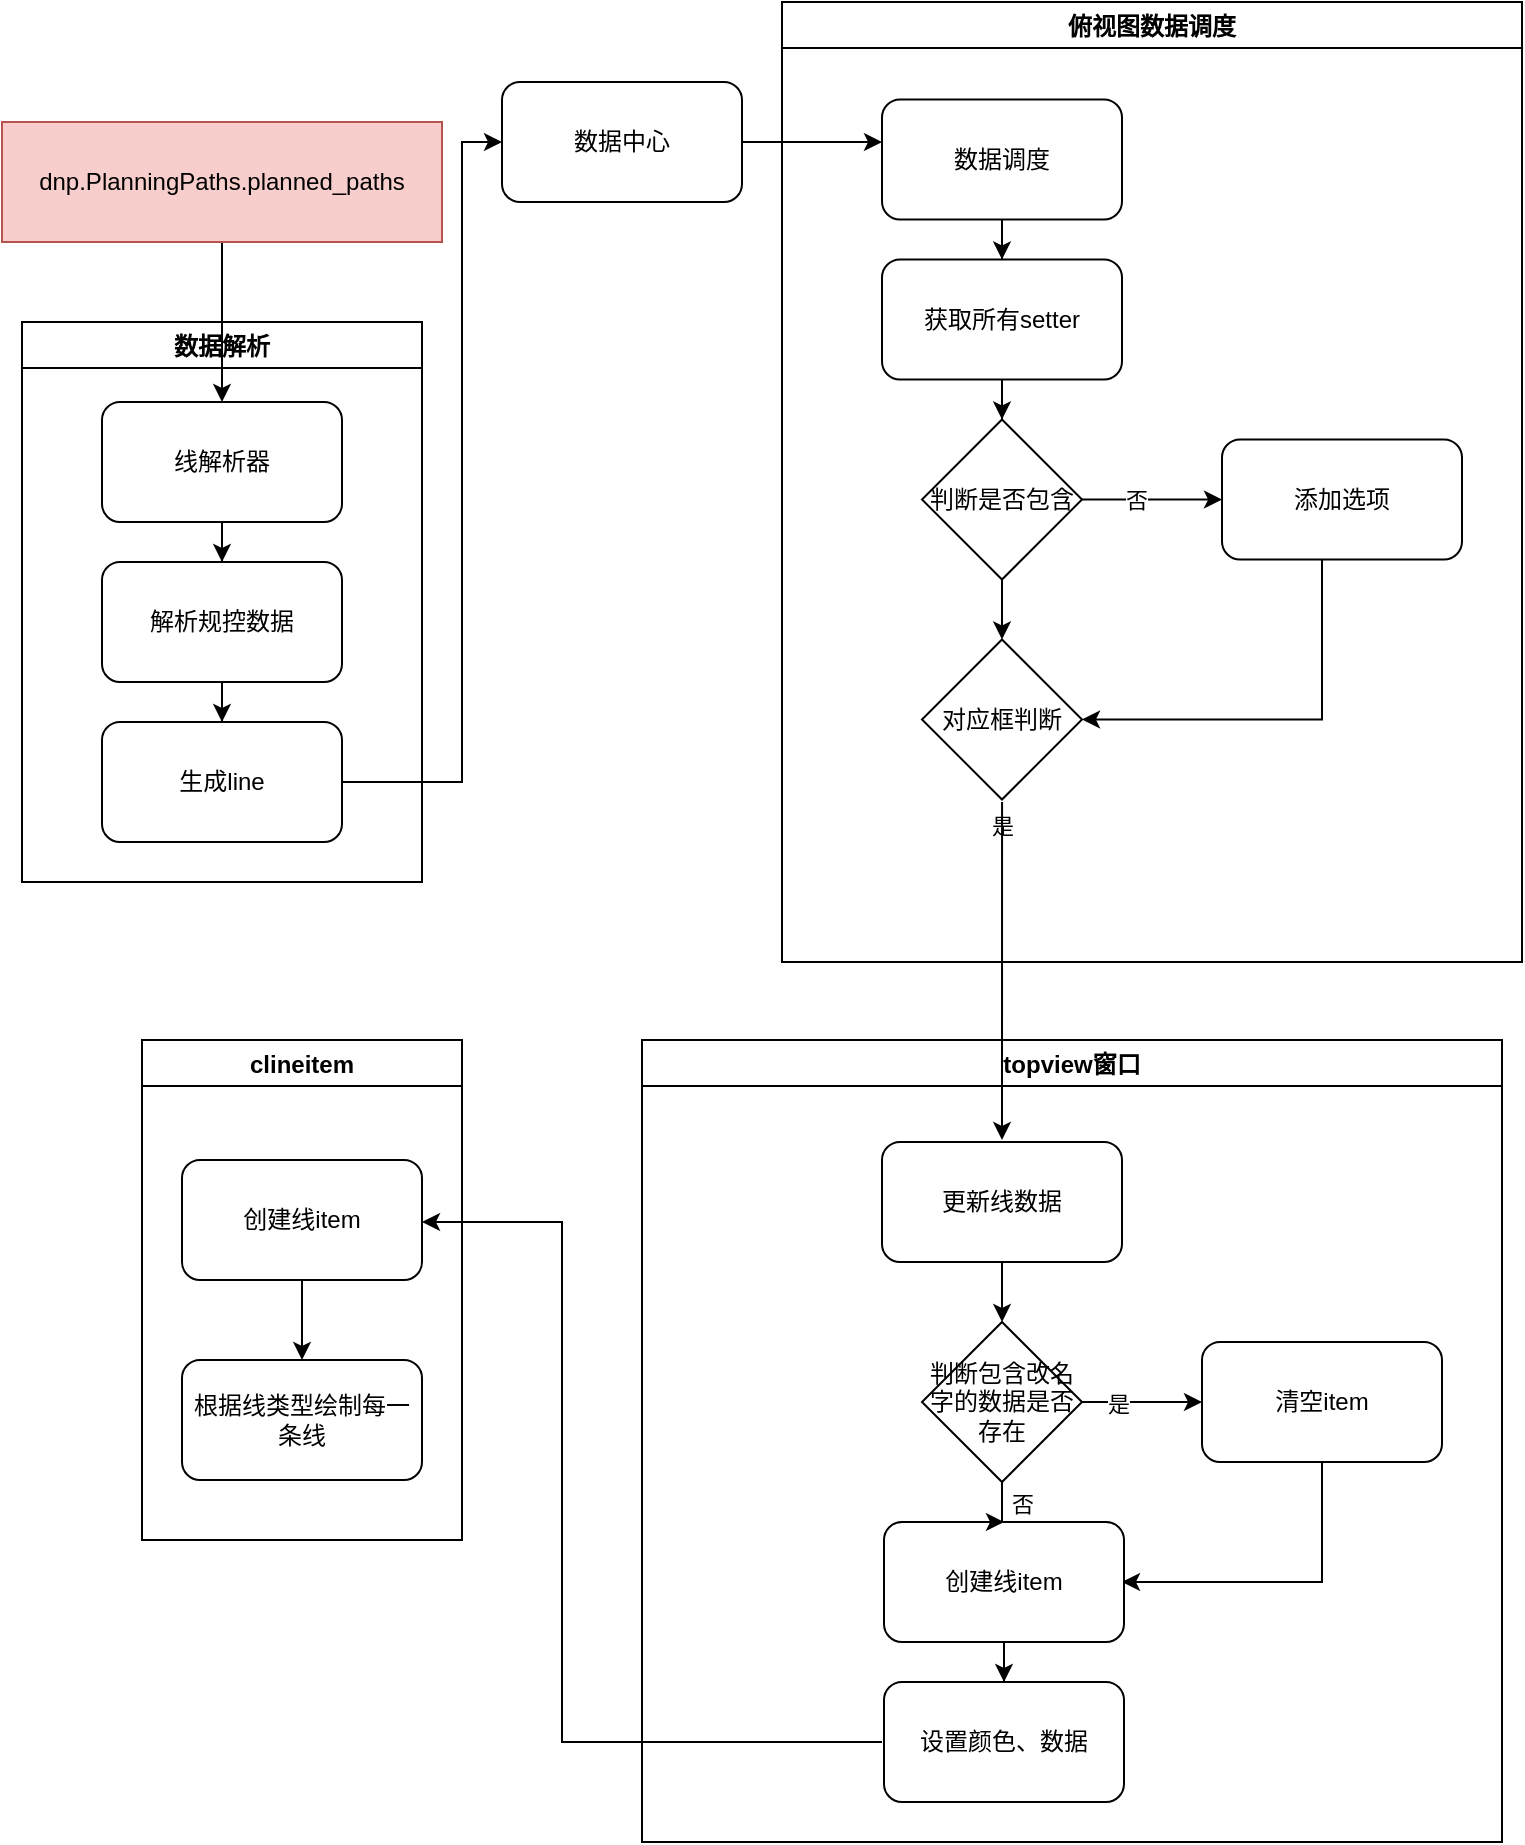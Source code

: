 <mxfile version="20.3.0" type="device" pages="2"><diagram id="wKs4xBM1E5FEQgOxc7Vj" name="数据流"><mxGraphModel dx="2031" dy="1224" grid="1" gridSize="10" guides="1" tooltips="1" connect="1" arrows="1" fold="1" page="1" pageScale="1" pageWidth="827" pageHeight="1169" math="0" shadow="0"><root><mxCell id="0"/><mxCell id="1" parent="0"/><mxCell id="cgB7g8GQFpRcu9qFUmEs-4" value="数据解析" style="swimlane;startSize=23;" parent="1" vertex="1"><mxGeometry x="40" y="200" width="200" height="280" as="geometry"/></mxCell><mxCell id="CYRReroR7-Jlr6k-MlOR-2" value="" style="edgeStyle=orthogonalEdgeStyle;rounded=0;orthogonalLoop=1;jettySize=auto;html=1;entryX=0.5;entryY=0;entryDx=0;entryDy=0;" parent="cgB7g8GQFpRcu9qFUmEs-4" source="cgB7g8GQFpRcu9qFUmEs-3" target="cgB7g8GQFpRcu9qFUmEs-24" edge="1"><mxGeometry relative="1" as="geometry"><mxPoint x="100.034" y="120.034" as="targetPoint"/></mxGeometry></mxCell><mxCell id="cgB7g8GQFpRcu9qFUmEs-3" value="线解析器" style="rounded=1;whiteSpace=wrap;html=1;" parent="cgB7g8GQFpRcu9qFUmEs-4" vertex="1"><mxGeometry x="40" y="40" width="120" height="60" as="geometry"/></mxCell><mxCell id="cgB7g8GQFpRcu9qFUmEs-7" value="生成line" style="rounded=1;whiteSpace=wrap;html=1;" parent="cgB7g8GQFpRcu9qFUmEs-4" vertex="1"><mxGeometry x="40" y="200" width="120" height="60" as="geometry"/></mxCell><mxCell id="cgB7g8GQFpRcu9qFUmEs-35" value="" style="edgeStyle=orthogonalEdgeStyle;rounded=0;orthogonalLoop=1;jettySize=auto;html=1;" parent="cgB7g8GQFpRcu9qFUmEs-4" edge="1"><mxGeometry relative="1" as="geometry"><mxPoint x="580" y="340" as="sourcePoint"/></mxGeometry></mxCell><mxCell id="gKgdDD73ei8R2iW5e0tU-3" style="edgeStyle=orthogonalEdgeStyle;rounded=0;orthogonalLoop=1;jettySize=auto;html=1;entryX=0.5;entryY=0;entryDx=0;entryDy=0;" parent="cgB7g8GQFpRcu9qFUmEs-4" source="cgB7g8GQFpRcu9qFUmEs-24" target="cgB7g8GQFpRcu9qFUmEs-7" edge="1"><mxGeometry relative="1" as="geometry"/></mxCell><mxCell id="cgB7g8GQFpRcu9qFUmEs-24" value="解析规控数据" style="rounded=1;whiteSpace=wrap;html=1;" parent="cgB7g8GQFpRcu9qFUmEs-4" vertex="1"><mxGeometry x="40" y="120" width="120" height="60" as="geometry"/></mxCell><mxCell id="cgB7g8GQFpRcu9qFUmEs-39" value="" style="edgeStyle=orthogonalEdgeStyle;rounded=0;orthogonalLoop=1;jettySize=auto;html=1;" parent="cgB7g8GQFpRcu9qFUmEs-4" edge="1"><mxGeometry relative="1" as="geometry"><mxPoint x="580" y="420" as="sourcePoint"/></mxGeometry></mxCell><mxCell id="cgB7g8GQFpRcu9qFUmEs-44" value="" style="edgeStyle=orthogonalEdgeStyle;rounded=0;orthogonalLoop=1;jettySize=auto;html=1;" parent="cgB7g8GQFpRcu9qFUmEs-4" edge="1"><mxGeometry relative="1" as="geometry"><mxPoint x="580" y="500" as="sourcePoint"/></mxGeometry></mxCell><mxCell id="cgB7g8GQFpRcu9qFUmEs-49" value="" style="edgeStyle=orthogonalEdgeStyle;rounded=0;orthogonalLoop=1;jettySize=auto;html=1;" parent="cgB7g8GQFpRcu9qFUmEs-4" edge="1"><mxGeometry relative="1" as="geometry"><mxPoint x="580" y="580" as="sourcePoint"/></mxGeometry></mxCell><mxCell id="cgB7g8GQFpRcu9qFUmEs-69" value="" style="edgeStyle=orthogonalEdgeStyle;rounded=0;orthogonalLoop=1;jettySize=auto;html=1;" parent="cgB7g8GQFpRcu9qFUmEs-4" edge="1"><mxGeometry relative="1" as="geometry"><mxPoint x="1060" y="180.0" as="sourcePoint"/></mxGeometry></mxCell><mxCell id="cgB7g8GQFpRcu9qFUmEs-73" value="" style="edgeStyle=orthogonalEdgeStyle;rounded=0;orthogonalLoop=1;jettySize=auto;html=1;" parent="cgB7g8GQFpRcu9qFUmEs-4" edge="1"><mxGeometry relative="1" as="geometry"><mxPoint x="1060" y="300.0" as="sourcePoint"/></mxGeometry></mxCell><mxCell id="cgB7g8GQFpRcu9qFUmEs-155" value="俯视图数据调度" style="swimlane;" parent="1" vertex="1"><mxGeometry x="420" y="40" width="370" height="480" as="geometry"/></mxCell><mxCell id="7lfbAGCHsppOqSbseAYG-3" value="判断是否包含" style="rhombus;whiteSpace=wrap;html=1;" parent="cgB7g8GQFpRcu9qFUmEs-155" vertex="1"><mxGeometry x="70" y="208.75" width="80" height="80" as="geometry"/></mxCell><mxCell id="7lfbAGCHsppOqSbseAYG-5" value="添加选项" style="rounded=1;whiteSpace=wrap;html=1;" parent="cgB7g8GQFpRcu9qFUmEs-155" vertex="1"><mxGeometry x="220" y="218.75" width="120" height="60" as="geometry"/></mxCell><mxCell id="7lfbAGCHsppOqSbseAYG-6" value="对应框判断" style="rhombus;whiteSpace=wrap;html=1;" parent="cgB7g8GQFpRcu9qFUmEs-155" vertex="1"><mxGeometry x="70" y="318.75" width="80" height="80" as="geometry"/></mxCell><mxCell id="7lfbAGCHsppOqSbseAYG-2" value="" style="edgeStyle=orthogonalEdgeStyle;rounded=0;orthogonalLoop=1;jettySize=auto;html=1;" parent="cgB7g8GQFpRcu9qFUmEs-155" source="7lfbAGCHsppOqSbseAYG-3" target="7lfbAGCHsppOqSbseAYG-6" edge="1"><mxGeometry relative="1" as="geometry"><mxPoint x="-610" y="258.75" as="targetPoint"/></mxGeometry></mxCell><mxCell id="7lfbAGCHsppOqSbseAYG-4" style="edgeStyle=orthogonalEdgeStyle;rounded=0;orthogonalLoop=1;jettySize=auto;html=1;entryX=1;entryY=0.5;entryDx=0;entryDy=0;" parent="cgB7g8GQFpRcu9qFUmEs-155" source="7lfbAGCHsppOqSbseAYG-5" target="7lfbAGCHsppOqSbseAYG-6" edge="1"><mxGeometry relative="1" as="geometry"><mxPoint x="-570.0" y="298.75" as="targetPoint"/><Array as="points"><mxPoint x="270" y="358.75"/></Array></mxGeometry></mxCell><mxCell id="7lfbAGCHsppOqSbseAYG-7" style="edgeStyle=orthogonalEdgeStyle;rounded=0;orthogonalLoop=1;jettySize=auto;html=1;entryX=0.5;entryY=0;entryDx=0;entryDy=0;" parent="cgB7g8GQFpRcu9qFUmEs-155" source="7lfbAGCHsppOqSbseAYG-8" target="7lfbAGCHsppOqSbseAYG-3" edge="1"><mxGeometry relative="1" as="geometry"/></mxCell><mxCell id="7lfbAGCHsppOqSbseAYG-8" value="获取所有setter" style="rounded=1;whiteSpace=wrap;html=1;" parent="cgB7g8GQFpRcu9qFUmEs-155" vertex="1"><mxGeometry x="50" y="128.75" width="120" height="60" as="geometry"/></mxCell><mxCell id="7lfbAGCHsppOqSbseAYG-9" value="数据调度" style="rounded=1;whiteSpace=wrap;html=1;" parent="cgB7g8GQFpRcu9qFUmEs-155" vertex="1"><mxGeometry x="50" y="48.75" width="120" height="60" as="geometry"/></mxCell><mxCell id="7lfbAGCHsppOqSbseAYG-1" style="edgeStyle=orthogonalEdgeStyle;rounded=0;orthogonalLoop=1;jettySize=auto;html=1;exitX=0.5;exitY=1;exitDx=0;exitDy=0;" parent="cgB7g8GQFpRcu9qFUmEs-155" source="7lfbAGCHsppOqSbseAYG-9" target="7lfbAGCHsppOqSbseAYG-8" edge="1"><mxGeometry relative="1" as="geometry"><mxPoint x="-670" y="58.75" as="sourcePoint"/><Array as="points"/></mxGeometry></mxCell><mxCell id="7lfbAGCHsppOqSbseAYG-10" style="edgeStyle=orthogonalEdgeStyle;rounded=0;orthogonalLoop=1;jettySize=auto;html=1;" parent="cgB7g8GQFpRcu9qFUmEs-155" source="7lfbAGCHsppOqSbseAYG-3" edge="1"><mxGeometry relative="1" as="geometry"><mxPoint x="220" y="248.75" as="targetPoint"/><Array as="points"><mxPoint x="220" y="248.75"/></Array></mxGeometry></mxCell><mxCell id="7lfbAGCHsppOqSbseAYG-11" value="否" style="edgeLabel;html=1;align=center;verticalAlign=middle;resizable=0;points=[];" parent="7lfbAGCHsppOqSbseAYG-10" vertex="1" connectable="0"><mxGeometry x="-0.229" relative="1" as="geometry"><mxPoint as="offset"/></mxGeometry></mxCell><mxCell id="7lfbAGCHsppOqSbseAYG-12" value="是" style="edgeLabel;html=1;align=center;verticalAlign=middle;resizable=0;points=[];" parent="cgB7g8GQFpRcu9qFUmEs-155" vertex="1" connectable="0"><mxGeometry x="110" y="411.25" as="geometry"/></mxCell><mxCell id="cgB7g8GQFpRcu9qFUmEs-160" value="topview窗口" style="swimlane;" parent="1" vertex="1"><mxGeometry x="350" y="559" width="430" height="401" as="geometry"/></mxCell><mxCell id="7lfbAGCHsppOqSbseAYG-24" value="" style="edgeStyle=orthogonalEdgeStyle;rounded=0;orthogonalLoop=1;jettySize=auto;html=1;" parent="cgB7g8GQFpRcu9qFUmEs-160" source="7lfbAGCHsppOqSbseAYG-25" edge="1"><mxGeometry relative="1" as="geometry"><mxPoint x="180.037" y="141" as="targetPoint"/></mxGeometry></mxCell><mxCell id="7lfbAGCHsppOqSbseAYG-25" value="更新线数据" style="rounded=1;whiteSpace=wrap;html=1;" parent="cgB7g8GQFpRcu9qFUmEs-160" vertex="1"><mxGeometry x="120" y="51" width="120" height="60" as="geometry"/></mxCell><mxCell id="7lfbAGCHsppOqSbseAYG-28" value="判断包含改名字的数据是否存在" style="rhombus;whiteSpace=wrap;html=1;" parent="cgB7g8GQFpRcu9qFUmEs-160" vertex="1"><mxGeometry x="140" y="141" width="80" height="80" as="geometry"/></mxCell><mxCell id="7lfbAGCHsppOqSbseAYG-29" style="edgeStyle=orthogonalEdgeStyle;rounded=0;orthogonalLoop=1;jettySize=auto;html=1;entryX=1;entryY=0.5;entryDx=0;entryDy=0;" parent="cgB7g8GQFpRcu9qFUmEs-160" source="7lfbAGCHsppOqSbseAYG-30" edge="1"><mxGeometry relative="1" as="geometry"><Array as="points"><mxPoint x="340" y="271"/></Array><mxPoint x="240" y="271" as="targetPoint"/></mxGeometry></mxCell><mxCell id="7lfbAGCHsppOqSbseAYG-30" value="清空item" style="rounded=1;whiteSpace=wrap;html=1;" parent="cgB7g8GQFpRcu9qFUmEs-160" vertex="1"><mxGeometry x="280" y="151" width="120" height="60" as="geometry"/></mxCell><mxCell id="7lfbAGCHsppOqSbseAYG-32" value="创建线item" style="whiteSpace=wrap;html=1;rounded=1;" parent="cgB7g8GQFpRcu9qFUmEs-160" vertex="1"><mxGeometry x="121" y="241" width="120" height="60" as="geometry"/></mxCell><mxCell id="7lfbAGCHsppOqSbseAYG-26" value="" style="edgeStyle=orthogonalEdgeStyle;rounded=0;orthogonalLoop=1;jettySize=auto;html=1;entryX=0.5;entryY=0;entryDx=0;entryDy=0;" parent="cgB7g8GQFpRcu9qFUmEs-160" source="7lfbAGCHsppOqSbseAYG-28" target="7lfbAGCHsppOqSbseAYG-32" edge="1"><mxGeometry relative="1" as="geometry"><mxPoint x="-600" y="-349" as="targetPoint"/></mxGeometry></mxCell><mxCell id="7lfbAGCHsppOqSbseAYG-27" value="否" style="edgeLabel;html=1;align=center;verticalAlign=middle;resizable=0;points=[];" parent="7lfbAGCHsppOqSbseAYG-26" vertex="1" connectable="0"><mxGeometry x="0.094" y="-1" relative="1" as="geometry"><mxPoint x="11" y="-1" as="offset"/></mxGeometry></mxCell><mxCell id="7lfbAGCHsppOqSbseAYG-33" value="设置颜色、数据" style="whiteSpace=wrap;html=1;rounded=1;" parent="cgB7g8GQFpRcu9qFUmEs-160" vertex="1"><mxGeometry x="121" y="321" width="120" height="60" as="geometry"/></mxCell><mxCell id="7lfbAGCHsppOqSbseAYG-31" value="" style="edgeStyle=orthogonalEdgeStyle;rounded=0;orthogonalLoop=1;jettySize=auto;html=1;" parent="cgB7g8GQFpRcu9qFUmEs-160" source="7lfbAGCHsppOqSbseAYG-32" target="7lfbAGCHsppOqSbseAYG-33" edge="1"><mxGeometry relative="1" as="geometry"/></mxCell><mxCell id="7lfbAGCHsppOqSbseAYG-34" style="edgeStyle=orthogonalEdgeStyle;rounded=0;orthogonalLoop=1;jettySize=auto;html=1;" parent="cgB7g8GQFpRcu9qFUmEs-160" source="7lfbAGCHsppOqSbseAYG-28" edge="1"><mxGeometry relative="1" as="geometry"><mxPoint x="280" y="181" as="targetPoint"/></mxGeometry></mxCell><mxCell id="7lfbAGCHsppOqSbseAYG-35" value="是" style="edgeLabel;html=1;align=center;verticalAlign=middle;resizable=0;points=[];" parent="7lfbAGCHsppOqSbseAYG-34" vertex="1" connectable="0"><mxGeometry x="-0.398" y="-1" relative="1" as="geometry"><mxPoint as="offset"/></mxGeometry></mxCell><mxCell id="SZ2R8atkCPtGuQi-vfej-3" style="edgeStyle=orthogonalEdgeStyle;rounded=0;orthogonalLoop=1;jettySize=auto;html=1;entryX=0;entryY=0.5;entryDx=0;entryDy=0;" parent="1" source="cgB7g8GQFpRcu9qFUmEs-1" edge="1"><mxGeometry relative="1" as="geometry"><mxPoint x="470" y="110" as="targetPoint"/></mxGeometry></mxCell><mxCell id="cgB7g8GQFpRcu9qFUmEs-1" value="数据中心" style="rounded=1;whiteSpace=wrap;html=1;" parent="1" vertex="1"><mxGeometry x="280" y="80" width="120" height="60" as="geometry"/></mxCell><mxCell id="SZ2R8atkCPtGuQi-vfej-2" style="edgeStyle=orthogonalEdgeStyle;rounded=0;orthogonalLoop=1;jettySize=auto;html=1;entryX=0;entryY=0.5;entryDx=0;entryDy=0;" parent="1" source="cgB7g8GQFpRcu9qFUmEs-7" target="cgB7g8GQFpRcu9qFUmEs-1" edge="1"><mxGeometry relative="1" as="geometry"><Array as="points"><mxPoint x="260" y="430"/><mxPoint x="260" y="110"/></Array></mxGeometry></mxCell><mxCell id="SZ2R8atkCPtGuQi-vfej-26" style="edgeStyle=orthogonalEdgeStyle;rounded=0;orthogonalLoop=1;jettySize=auto;html=1;entryX=0.5;entryY=0;entryDx=0;entryDy=0;" parent="1" edge="1"><mxGeometry relative="1" as="geometry"><Array as="points"><mxPoint x="530" y="600"/><mxPoint x="530" y="600"/></Array><mxPoint x="530.034" y="439.966" as="sourcePoint"/><mxPoint x="530" y="609" as="targetPoint"/></mxGeometry></mxCell><mxCell id="SZ2R8atkCPtGuQi-vfej-78" value="clineitem" style="swimlane;" parent="1" vertex="1"><mxGeometry x="100" y="559" width="160" height="250" as="geometry"/></mxCell><mxCell id="SZ2R8atkCPtGuQi-vfej-81" value="根据线类型绘制每一条线" style="rounded=1;whiteSpace=wrap;html=1;" parent="SZ2R8atkCPtGuQi-vfej-78" vertex="1"><mxGeometry x="20" y="160" width="120" height="60" as="geometry"/></mxCell><mxCell id="SZ2R8atkCPtGuQi-vfej-65" value="创建线item" style="whiteSpace=wrap;html=1;rounded=1;" parent="SZ2R8atkCPtGuQi-vfej-78" vertex="1"><mxGeometry x="20" y="60" width="120" height="60" as="geometry"/></mxCell><mxCell id="SZ2R8atkCPtGuQi-vfej-80" value="" style="edgeStyle=orthogonalEdgeStyle;rounded=0;orthogonalLoop=1;jettySize=auto;html=1;" parent="SZ2R8atkCPtGuQi-vfej-78" source="SZ2R8atkCPtGuQi-vfej-65" edge="1"><mxGeometry relative="1" as="geometry"><mxPoint x="80" y="160" as="targetPoint"/></mxGeometry></mxCell><mxCell id="THndSFPReCb3ILP-tE_N-2" style="edgeStyle=orthogonalEdgeStyle;rounded=0;orthogonalLoop=1;jettySize=auto;html=1;" parent="1" edge="1"><mxGeometry relative="1" as="geometry"><mxPoint x="240" y="650" as="targetPoint"/><Array as="points"><mxPoint x="310" y="910"/><mxPoint x="310" y="650"/></Array><mxPoint x="470" y="910" as="sourcePoint"/></mxGeometry></mxCell><mxCell id="cC7ZIpgtEcSP1hXU4ENj-2" style="edgeStyle=orthogonalEdgeStyle;rounded=0;orthogonalLoop=1;jettySize=auto;html=1;entryX=0.5;entryY=0;entryDx=0;entryDy=0;" edge="1" parent="1" source="cC7ZIpgtEcSP1hXU4ENj-1" target="cgB7g8GQFpRcu9qFUmEs-3"><mxGeometry relative="1" as="geometry"/></mxCell><mxCell id="cC7ZIpgtEcSP1hXU4ENj-1" value="dnp.PlanningPaths.planned_paths" style="rounded=0;whiteSpace=wrap;html=1;fillColor=#f8cecc;strokeColor=#b85450;" vertex="1" parent="1"><mxGeometry x="30" y="100" width="220" height="60" as="geometry"/></mxCell></root></mxGraphModel></diagram><diagram id="-dxO4EFkFUeM4CMof0Gy" name="UML"><mxGraphModel dx="154" dy="591" grid="1" gridSize="10" guides="1" tooltips="1" connect="1" arrows="1" fold="1" page="1" pageScale="1" pageWidth="827" pageHeight="1169" math="0" shadow="0"><root><mxCell id="0"/><mxCell id="1" parent="0"/><mxCell id="YIN3ttakN9ycyUlRVVdC-21" style="edgeStyle=orthogonalEdgeStyle;rounded=0;orthogonalLoop=1;jettySize=auto;html=1;entryX=0;entryY=0.5;entryDx=0;entryDy=0;" parent="1" source="oqfy46Crojqr_4_Take_-9" target="YIN3ttakN9ycyUlRVVdC-10" edge="1"><mxGeometry relative="1" as="geometry"><Array as="points"><mxPoint x="1010" y="309"/></Array></mxGeometry></mxCell><mxCell id="K6nGS3s4bvnso6mPbOoK-8" value="离线" style="edgeLabel;html=1;align=center;verticalAlign=middle;resizable=0;points=[];" parent="YIN3ttakN9ycyUlRVVdC-21" vertex="1" connectable="0"><mxGeometry x="-0.44" relative="1" as="geometry"><mxPoint as="offset"/></mxGeometry></mxCell><mxCell id="oqfy46Crojqr_4_Take_-9" value="解析" style="swimlane;" parent="1" vertex="1"><mxGeometry x="880" y="50" width="520" height="150" as="geometry"/></mxCell><mxCell id="oqfy46Crojqr_4_Take_-10" value="CCamLineParser" style="swimlane;fontStyle=0;childLayout=stackLayout;horizontal=1;startSize=26;fillColor=#d5e8d4;horizontalStack=0;resizeParent=1;resizeParentMax=0;resizeLast=0;collapsible=1;marginBottom=0;strokeColor=#82b366;" parent="oqfy46Crojqr_4_Take_-9" vertex="1"><mxGeometry x="40" y="70" width="170" height="50" as="geometry"/></mxCell><mxCell id="oqfy46Crojqr_4_Take_-11" value="ParsePlanningPathLine（）" style="text;strokeColor=none;fillColor=none;align=left;verticalAlign=top;spacingLeft=4;spacingRight=4;overflow=hidden;rotatable=0;points=[[0,0.5],[1,0.5]];portConstraint=eastwest;" parent="oqfy46Crojqr_4_Take_-10" vertex="1"><mxGeometry y="26" width="170" height="24" as="geometry"/></mxCell><mxCell id="K6nGS3s4bvnso6mPbOoK-6" style="edgeStyle=orthogonalEdgeStyle;rounded=0;orthogonalLoop=1;jettySize=auto;html=1;entryX=1;entryY=0.5;entryDx=0;entryDy=0;exitX=0;exitY=0.5;exitDx=0;exitDy=0;" parent="oqfy46Crojqr_4_Take_-9" source="K6nGS3s4bvnso6mPbOoK-2" target="oqfy46Crojqr_4_Take_-11" edge="1"><mxGeometry relative="1" as="geometry"/></mxCell><mxCell id="K6nGS3s4bvnso6mPbOoK-1" value="CLineData" style="swimlane;fontStyle=0;childLayout=stackLayout;horizontal=1;startSize=26;fillColor=#d5e8d4;horizontalStack=0;resizeParent=1;resizeParentMax=0;resizeLast=0;collapsible=1;marginBottom=0;strokeColor=#82b366;" parent="oqfy46Crojqr_4_Take_-9" vertex="1"><mxGeometry x="280" y="70" width="181" height="50" as="geometry"/></mxCell><mxCell id="K6nGS3s4bvnso6mPbOoK-2" value="QVector&lt;CPointData&gt; points_" style="text;strokeColor=#82b366;fillColor=#d5e8d4;align=left;verticalAlign=top;spacingLeft=4;spacingRight=4;overflow=hidden;rotatable=0;points=[[0,0.5],[1,0.5]];portConstraint=eastwest;" parent="K6nGS3s4bvnso6mPbOoK-1" vertex="1"><mxGeometry y="26" width="181" height="24" as="geometry"/></mxCell><mxCell id="K6nGS3s4bvnso6mPbOoK-23" style="edgeStyle=orthogonalEdgeStyle;rounded=0;orthogonalLoop=1;jettySize=auto;html=1;entryX=0.519;entryY=-0.007;entryDx=0;entryDy=0;entryPerimeter=0;" parent="1" source="YIN3ttakN9ycyUlRVVdC-3" target="K6nGS3s4bvnso6mPbOoK-10" edge="1"><mxGeometry relative="1" as="geometry"><Array as="points"><mxPoint x="1126" y="440"/><mxPoint x="1126" y="440"/></Array></mxGeometry></mxCell><mxCell id="K6nGS3s4bvnso6mPbOoK-26" value="在线" style="edgeLabel;html=1;align=center;verticalAlign=middle;resizable=0;points=[];" parent="K6nGS3s4bvnso6mPbOoK-23" vertex="1" connectable="0"><mxGeometry x="-0.436" relative="1" as="geometry"><mxPoint as="offset"/></mxGeometry></mxCell><mxCell id="YIN3ttakN9ycyUlRVVdC-3" value="CSignalManager" style="swimlane;fontStyle=1;align=center;verticalAlign=top;childLayout=stackLayout;horizontal=1;startSize=26;horizontalStack=0;resizeParent=1;resizeParentMax=0;resizeLast=0;collapsible=1;marginBottom=0;fillColor=#d5e8d4;strokeColor=#82b366;" parent="1" vertex="1"><mxGeometry x="960" y="370" width="290" height="52" as="geometry"/></mxCell><mxCell id="YIN3ttakN9ycyUlRVVdC-6" value="+ SigParseFinished(const QString &amp;, double): void" style="text;strokeColor=#82b366;fillColor=#d5e8d4;align=left;verticalAlign=top;spacingLeft=4;spacingRight=4;overflow=hidden;rotatable=0;points=[[0,0.5],[1,0.5]];portConstraint=eastwest;" parent="YIN3ttakN9ycyUlRVVdC-3" vertex="1"><mxGeometry y="26" width="290" height="26" as="geometry"/></mxCell><mxCell id="K6nGS3s4bvnso6mPbOoK-24" style="edgeStyle=orthogonalEdgeStyle;rounded=0;orthogonalLoop=1;jettySize=auto;html=1;entryX=0;entryY=0.5;entryDx=0;entryDy=0;" parent="1" source="YIN3ttakN9ycyUlRVVdC-9" target="K6nGS3s4bvnso6mPbOoK-12" edge="1"><mxGeometry relative="1" as="geometry"><mxPoint x="1010.0" y="570" as="targetPoint"/><Array as="points"><mxPoint x="900" y="340"/><mxPoint x="900" y="558"/></Array></mxGeometry></mxCell><mxCell id="K6nGS3s4bvnso6mPbOoK-25" value="离线" style="edgeLabel;html=1;align=center;verticalAlign=middle;resizable=0;points=[];" parent="K6nGS3s4bvnso6mPbOoK-24" vertex="1" connectable="0"><mxGeometry x="-0.159" y="-2" relative="1" as="geometry"><mxPoint as="offset"/></mxGeometry></mxCell><mxCell id="YIN3ttakN9ycyUlRVVdC-9" value="CDataCenter" style="swimlane;fontStyle=1;align=center;verticalAlign=top;childLayout=stackLayout;horizontal=1;startSize=26;horizontalStack=0;resizeParent=1;resizeParentMax=0;resizeLast=0;collapsible=1;marginBottom=0;fillColor=#d5e8d4;strokeColor=#82b366;" parent="1" vertex="1"><mxGeometry x="1040" y="270" width="200" height="78" as="geometry"/></mxCell><mxCell id="YIN3ttakN9ycyUlRVVdC-10" value="InsertValue()" style="text;strokeColor=#82b366;fillColor=#d5e8d4;align=left;verticalAlign=top;spacingLeft=4;spacingRight=4;overflow=hidden;rotatable=0;points=[[0,0.5],[1,0.5]];portConstraint=eastwest;" parent="YIN3ttakN9ycyUlRVVdC-9" vertex="1"><mxGeometry y="26" width="200" height="26" as="geometry"/></mxCell><mxCell id="XI6Uu5p30JueTBwstseE-1" value="GetValue（）" style="text;strokeColor=#82b366;fillColor=#d5e8d4;align=left;verticalAlign=top;spacingLeft=4;spacingRight=4;overflow=hidden;rotatable=0;points=[[0,0.5],[1,0.5]];portConstraint=eastwest;" parent="YIN3ttakN9ycyUlRVVdC-9" vertex="1"><mxGeometry y="52" width="200" height="26" as="geometry"/></mxCell><mxCell id="K6nGS3s4bvnso6mPbOoK-10" value="调度模块" style="swimlane;" parent="1" vertex="1"><mxGeometry x="960" y="480" width="320" height="150" as="geometry"/></mxCell><mxCell id="K6nGS3s4bvnso6mPbOoK-11" value="CTopViewScheduler" style="swimlane;fontStyle=0;childLayout=stackLayout;horizontal=1;startSize=26;fillColor=#d5e8d4;horizontalStack=0;resizeParent=1;resizeParentMax=0;resizeLast=0;collapsible=1;marginBottom=0;strokeColor=#82b366;" parent="K6nGS3s4bvnso6mPbOoK-10" vertex="1"><mxGeometry x="10" y="40" width="300" height="76" as="geometry"/></mxCell><mxCell id="K6nGS3s4bvnso6mPbOoK-21" style="edgeStyle=orthogonalEdgeStyle;rounded=0;orthogonalLoop=1;jettySize=auto;html=1;entryX=0;entryY=0.5;entryDx=0;entryDy=0;exitX=0;exitY=0.5;exitDx=0;exitDy=0;" parent="K6nGS3s4bvnso6mPbOoK-11" source="K6nGS3s4bvnso6mPbOoK-12" edge="1"><mxGeometry relative="1" as="geometry"><Array as="points"><mxPoint x="-20" y="38"/><mxPoint x="-20" y="63"/></Array><mxPoint y="63" as="targetPoint"/></mxGeometry></mxCell><mxCell id="K6nGS3s4bvnso6mPbOoK-12" value="SyncData（）" style="text;strokeColor=#82b366;fillColor=#d5e8d4;align=left;verticalAlign=top;spacingLeft=4;spacingRight=4;overflow=hidden;rotatable=0;points=[[0,0.5],[1,0.5]];portConstraint=eastwest;" parent="K6nGS3s4bvnso6mPbOoK-11" vertex="1"><mxGeometry y="26" width="300" height="24" as="geometry"/></mxCell><mxCell id="K6nGS3s4bvnso6mPbOoK-20" value="UpdateItemData(const QVector&lt;CLineData&gt; &amp;data,..);" style="text;strokeColor=#82b366;fillColor=#d5e8d4;align=left;verticalAlign=top;spacingLeft=4;spacingRight=4;overflow=hidden;rotatable=0;points=[[0,0.5],[1,0.5]];portConstraint=eastwest;" parent="K6nGS3s4bvnso6mPbOoK-11" vertex="1"><mxGeometry y="50" width="300" height="26" as="geometry"/></mxCell><mxCell id="K6nGS3s4bvnso6mPbOoK-27" value="俯视图窗口" style="swimlane;" parent="1" vertex="1"><mxGeometry x="1360" y="280" width="240" height="120" as="geometry"/></mxCell><mxCell id="K6nGS3s4bvnso6mPbOoK-28" value="CVehicleTopViewWidget" style="swimlane;fontStyle=0;childLayout=stackLayout;horizontal=1;startSize=26;fillColor=#d5e8d4;horizontalStack=0;resizeParent=1;resizeParentMax=0;resizeLast=0;collapsible=1;marginBottom=0;strokeColor=#82b366;" parent="K6nGS3s4bvnso6mPbOoK-27" vertex="1"><mxGeometry x="10" y="42" width="220" height="52" as="geometry"/></mxCell><mxCell id="K6nGS3s4bvnso6mPbOoK-33" value="UpdateItem（QVector&lt;CLineData&gt;,....）" style="text;strokeColor=#82b366;fillColor=#d5e8d4;align=left;verticalAlign=top;spacingLeft=4;spacingRight=4;overflow=hidden;rotatable=0;points=[[0,0.5],[1,0.5]];portConstraint=eastwest;" parent="K6nGS3s4bvnso6mPbOoK-28" vertex="1"><mxGeometry y="26" width="220" height="26" as="geometry"/></mxCell><mxCell id="K6nGS3s4bvnso6mPbOoK-36" value="组件" style="swimlane;" parent="1" vertex="1"><mxGeometry x="1360" y="480" width="240" height="120" as="geometry"/></mxCell><mxCell id="K6nGS3s4bvnso6mPbOoK-37" value="CLineItem" style="swimlane;fontStyle=0;childLayout=stackLayout;horizontal=1;startSize=26;fillColor=#d5e8d4;horizontalStack=0;resizeParent=1;resizeParentMax=0;resizeLast=0;collapsible=1;marginBottom=0;strokeColor=#82b366;" parent="K6nGS3s4bvnso6mPbOoK-36" vertex="1"><mxGeometry x="10" y="40" width="200" height="52" as="geometry"/></mxCell><mxCell id="K6nGS3s4bvnso6mPbOoK-39" value="paint（）" style="text;strokeColor=#82b366;fillColor=#d5e8d4;align=left;verticalAlign=top;spacingLeft=4;spacingRight=4;overflow=hidden;rotatable=0;points=[[0,0.5],[1,0.5]];portConstraint=eastwest;" parent="K6nGS3s4bvnso6mPbOoK-37" vertex="1"><mxGeometry y="26" width="200" height="26" as="geometry"/></mxCell><mxCell id="K6nGS3s4bvnso6mPbOoK-42" style="edgeStyle=orthogonalEdgeStyle;rounded=0;orthogonalLoop=1;jettySize=auto;html=1;entryX=0.5;entryY=0;entryDx=0;entryDy=0;" parent="1" source="K6nGS3s4bvnso6mPbOoK-33" target="K6nGS3s4bvnso6mPbOoK-37" edge="1"><mxGeometry relative="1" as="geometry"><Array as="points"><mxPoint x="1470" y="490"/><mxPoint x="1470" y="490"/></Array><mxPoint x="1400.0" y="558" as="targetPoint"/></mxGeometry></mxCell><mxCell id="XI6Uu5p30JueTBwstseE-2" style="edgeStyle=orthogonalEdgeStyle;rounded=0;orthogonalLoop=1;jettySize=auto;html=1;entryX=1;entryY=0.5;entryDx=0;entryDy=0;" parent="1" source="YIN3ttakN9ycyUlRVVdC-10" target="YIN3ttakN9ycyUlRVVdC-6" edge="1"><mxGeometry relative="1" as="geometry"><Array as="points"><mxPoint x="1260" y="309"/><mxPoint x="1260" y="409"/></Array></mxGeometry></mxCell><mxCell id="N7YstYG45NotcJdp2Whp-1" value="在线" style="edgeLabel;html=1;align=center;verticalAlign=middle;resizable=0;points=[];" parent="XI6Uu5p30JueTBwstseE-2" vertex="1" connectable="0"><mxGeometry x="-0.084" y="2" relative="1" as="geometry"><mxPoint as="offset"/></mxGeometry></mxCell><mxCell id="gFsXx9vVcfknc-7jBmTS-3" style="edgeStyle=orthogonalEdgeStyle;rounded=0;orthogonalLoop=1;jettySize=auto;html=1;entryX=0;entryY=0.5;entryDx=0;entryDy=0;" parent="1" source="K6nGS3s4bvnso6mPbOoK-20" target="K6nGS3s4bvnso6mPbOoK-33" edge="1"><mxGeometry relative="1" as="geometry"/></mxCell></root></mxGraphModel></diagram></mxfile>